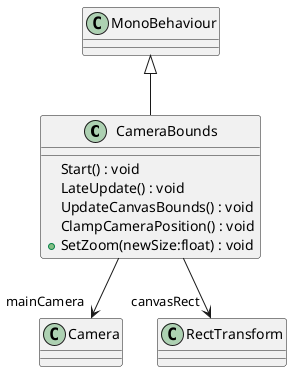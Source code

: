 @startuml
class CameraBounds {
    Start() : void
    LateUpdate() : void
    UpdateCanvasBounds() : void
    ClampCameraPosition() : void
    + SetZoom(newSize:float) : void
}
MonoBehaviour <|-- CameraBounds
CameraBounds --> "mainCamera" Camera
CameraBounds --> "canvasRect" RectTransform
@enduml
